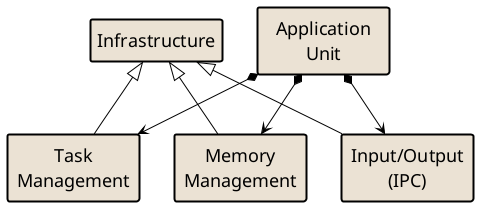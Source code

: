 @startuml

hide members
hide circle

skinparam ClassArrowColor Black
skinparam ClassBorderColor Black
skinparam ClassFontColor Black
skinparam ClassFontName "Calibri Normal"
skinparam ClassFontSize 18
skinparam ClassBackgroundColor #ebe2d4
skinparam ClassBorderThickness 2
skinparam Shadowing false
skinparam Padding 4
skinparam SameClassWidth true


Infrastructure <|-- "Task\nManagement"
Infrastructure <|-- "Memory\nManagement"
Infrastructure <|-- "Input/Output\n(IPC)"

"Application\nUnit" *--> "Task\nManagement"
"Application\nUnit" *--> "Memory\nManagement"
"Application\nUnit" *--> "Input/Output\n(IPC)"

@enduml

